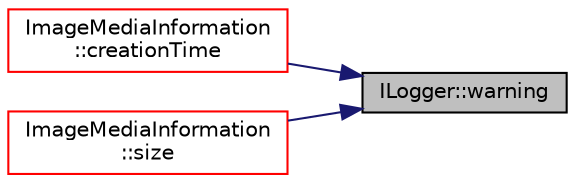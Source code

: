 digraph "ILogger::warning"
{
 // LATEX_PDF_SIZE
  edge [fontname="Helvetica",fontsize="10",labelfontname="Helvetica",labelfontsize="10"];
  node [fontname="Helvetica",fontsize="10",shape=record];
  rankdir="RL";
  Node1 [label="ILogger::warning",height=0.2,width=0.4,color="black", fillcolor="grey75", style="filled", fontcolor="black",tooltip=" "];
  Node1 -> Node2 [dir="back",color="midnightblue",fontsize="10",style="solid",fontname="Helvetica"];
  Node2 [label="ImageMediaInformation\l::creationTime",height=0.2,width=0.4,color="red", fillcolor="white", style="filled",URL="$class_image_media_information.html#af34ec756e2754554b1692b713a432b19",tooltip=" "];
  Node1 -> Node4 [dir="back",color="midnightblue",fontsize="10",style="solid",fontname="Helvetica"];
  Node4 [label="ImageMediaInformation\l::size",height=0.2,width=0.4,color="red", fillcolor="white", style="filled",URL="$class_image_media_information.html#ae1f3ce6893b7b33d7c30449e0c481301",tooltip=" "];
}

